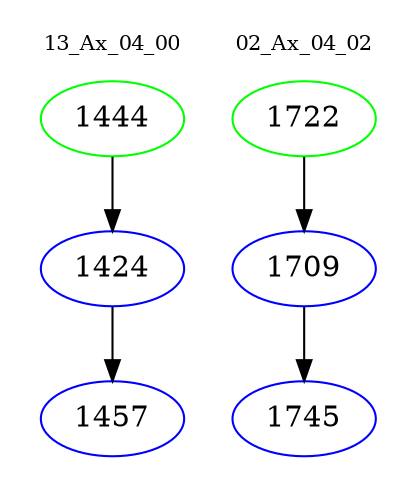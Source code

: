 digraph{
subgraph cluster_0 {
color = white
label = "13_Ax_04_00";
fontsize=10;
T0_1444 [label="1444", color="green"]
T0_1444 -> T0_1424 [color="black"]
T0_1424 [label="1424", color="blue"]
T0_1424 -> T0_1457 [color="black"]
T0_1457 [label="1457", color="blue"]
}
subgraph cluster_1 {
color = white
label = "02_Ax_04_02";
fontsize=10;
T1_1722 [label="1722", color="green"]
T1_1722 -> T1_1709 [color="black"]
T1_1709 [label="1709", color="blue"]
T1_1709 -> T1_1745 [color="black"]
T1_1745 [label="1745", color="blue"]
}
}
